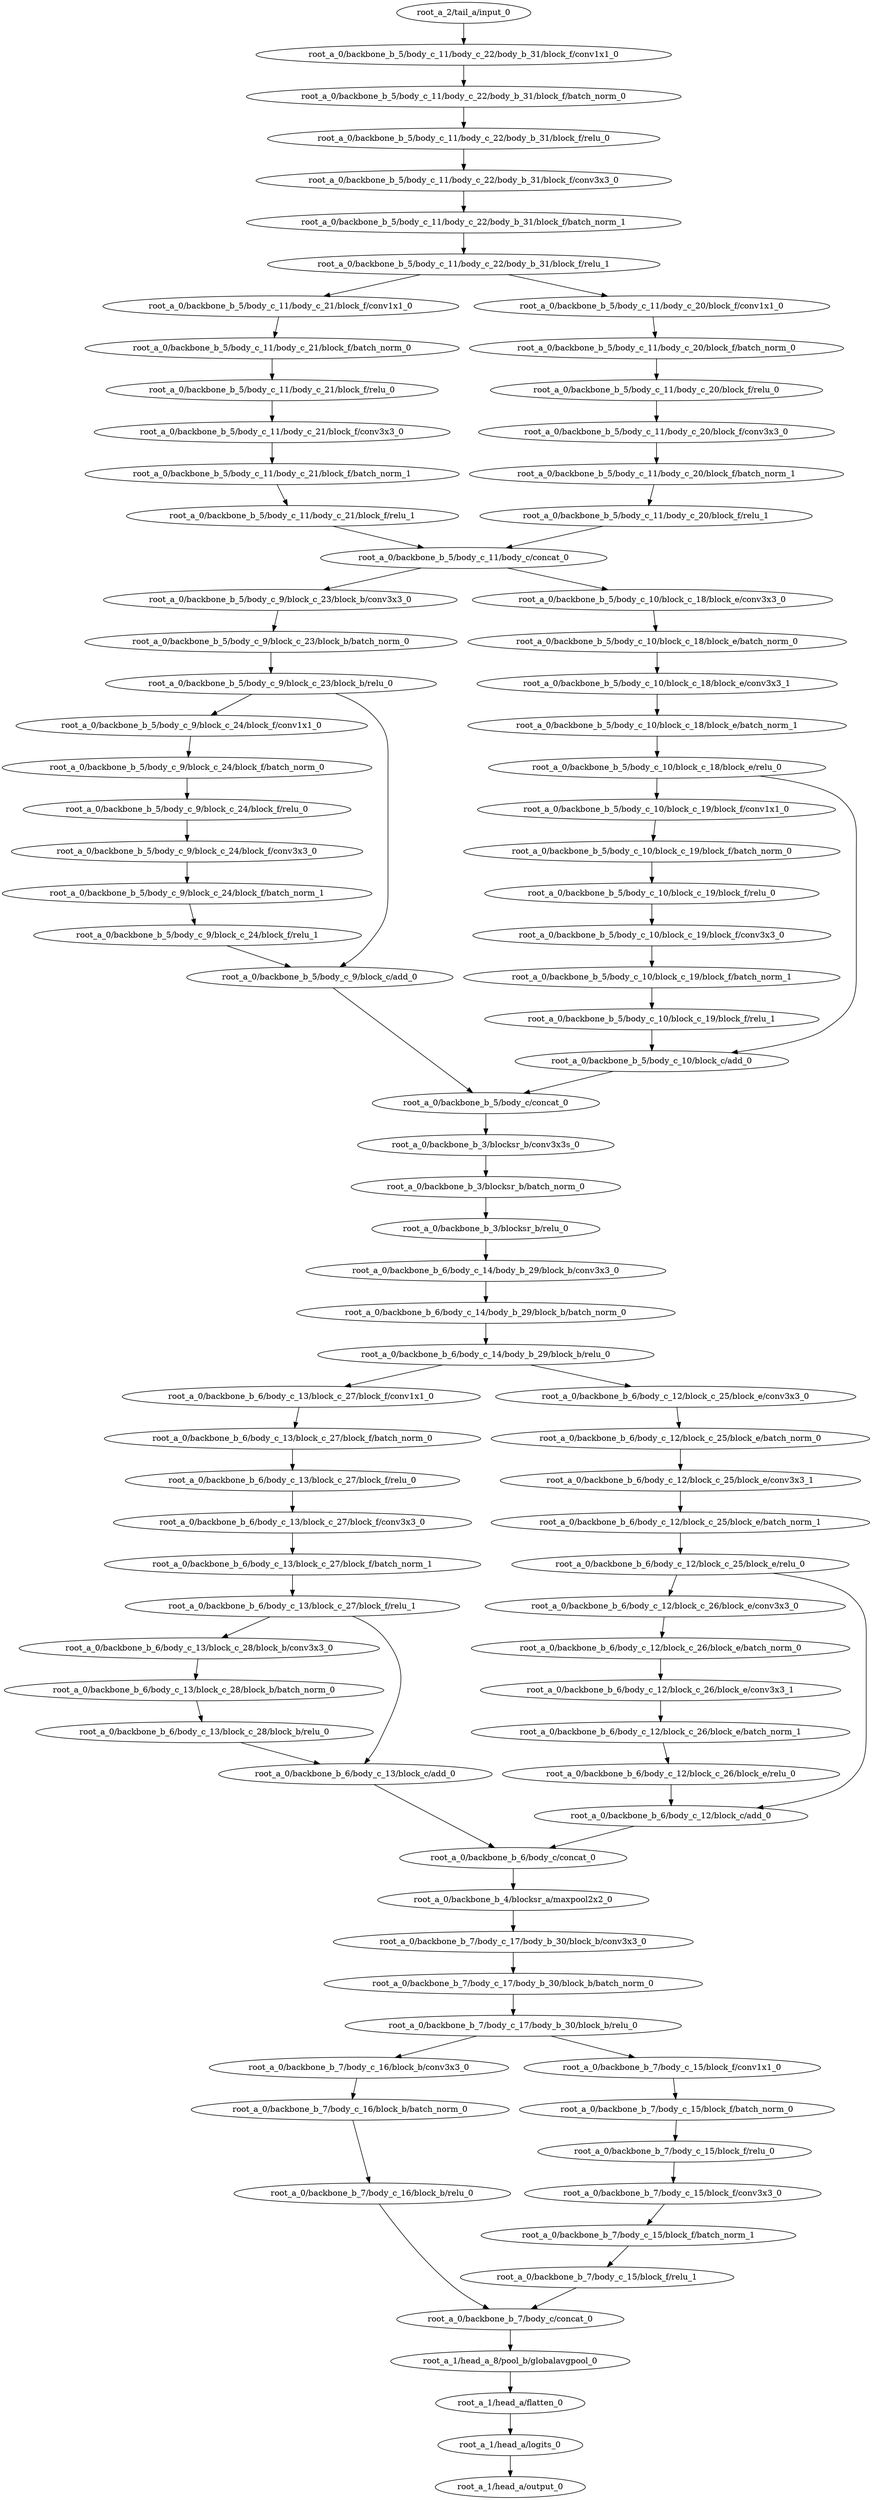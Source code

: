 digraph root_a {
	"root_a_2/tail_a/input_0"
	"root_a_0/backbone_b_5/body_c_11/body_c_22/body_b_31/block_f/conv1x1_0"
	"root_a_0/backbone_b_5/body_c_11/body_c_22/body_b_31/block_f/batch_norm_0"
	"root_a_0/backbone_b_5/body_c_11/body_c_22/body_b_31/block_f/relu_0"
	"root_a_0/backbone_b_5/body_c_11/body_c_22/body_b_31/block_f/conv3x3_0"
	"root_a_0/backbone_b_5/body_c_11/body_c_22/body_b_31/block_f/batch_norm_1"
	"root_a_0/backbone_b_5/body_c_11/body_c_22/body_b_31/block_f/relu_1"
	"root_a_0/backbone_b_5/body_c_11/body_c_21/block_f/conv1x1_0"
	"root_a_0/backbone_b_5/body_c_11/body_c_21/block_f/batch_norm_0"
	"root_a_0/backbone_b_5/body_c_11/body_c_21/block_f/relu_0"
	"root_a_0/backbone_b_5/body_c_11/body_c_21/block_f/conv3x3_0"
	"root_a_0/backbone_b_5/body_c_11/body_c_21/block_f/batch_norm_1"
	"root_a_0/backbone_b_5/body_c_11/body_c_21/block_f/relu_1"
	"root_a_0/backbone_b_5/body_c_11/body_c_20/block_f/conv1x1_0"
	"root_a_0/backbone_b_5/body_c_11/body_c_20/block_f/batch_norm_0"
	"root_a_0/backbone_b_5/body_c_11/body_c_20/block_f/relu_0"
	"root_a_0/backbone_b_5/body_c_11/body_c_20/block_f/conv3x3_0"
	"root_a_0/backbone_b_5/body_c_11/body_c_20/block_f/batch_norm_1"
	"root_a_0/backbone_b_5/body_c_11/body_c_20/block_f/relu_1"
	"root_a_0/backbone_b_5/body_c_11/body_c/concat_0"
	"root_a_0/backbone_b_5/body_c_9/block_c_23/block_b/conv3x3_0"
	"root_a_0/backbone_b_5/body_c_9/block_c_23/block_b/batch_norm_0"
	"root_a_0/backbone_b_5/body_c_9/block_c_23/block_b/relu_0"
	"root_a_0/backbone_b_5/body_c_9/block_c_24/block_f/conv1x1_0"
	"root_a_0/backbone_b_5/body_c_9/block_c_24/block_f/batch_norm_0"
	"root_a_0/backbone_b_5/body_c_9/block_c_24/block_f/relu_0"
	"root_a_0/backbone_b_5/body_c_9/block_c_24/block_f/conv3x3_0"
	"root_a_0/backbone_b_5/body_c_9/block_c_24/block_f/batch_norm_1"
	"root_a_0/backbone_b_5/body_c_9/block_c_24/block_f/relu_1"
	"root_a_0/backbone_b_5/body_c_9/block_c/add_0"
	"root_a_0/backbone_b_5/body_c_10/block_c_18/block_e/conv3x3_0"
	"root_a_0/backbone_b_5/body_c_10/block_c_18/block_e/batch_norm_0"
	"root_a_0/backbone_b_5/body_c_10/block_c_18/block_e/conv3x3_1"
	"root_a_0/backbone_b_5/body_c_10/block_c_18/block_e/batch_norm_1"
	"root_a_0/backbone_b_5/body_c_10/block_c_18/block_e/relu_0"
	"root_a_0/backbone_b_5/body_c_10/block_c_19/block_f/conv1x1_0"
	"root_a_0/backbone_b_5/body_c_10/block_c_19/block_f/batch_norm_0"
	"root_a_0/backbone_b_5/body_c_10/block_c_19/block_f/relu_0"
	"root_a_0/backbone_b_5/body_c_10/block_c_19/block_f/conv3x3_0"
	"root_a_0/backbone_b_5/body_c_10/block_c_19/block_f/batch_norm_1"
	"root_a_0/backbone_b_5/body_c_10/block_c_19/block_f/relu_1"
	"root_a_0/backbone_b_5/body_c_10/block_c/add_0"
	"root_a_0/backbone_b_5/body_c/concat_0"
	"root_a_0/backbone_b_3/blocksr_b/conv3x3s_0"
	"root_a_0/backbone_b_3/blocksr_b/batch_norm_0"
	"root_a_0/backbone_b_3/blocksr_b/relu_0"
	"root_a_0/backbone_b_6/body_c_14/body_b_29/block_b/conv3x3_0"
	"root_a_0/backbone_b_6/body_c_14/body_b_29/block_b/batch_norm_0"
	"root_a_0/backbone_b_6/body_c_14/body_b_29/block_b/relu_0"
	"root_a_0/backbone_b_6/body_c_13/block_c_27/block_f/conv1x1_0"
	"root_a_0/backbone_b_6/body_c_13/block_c_27/block_f/batch_norm_0"
	"root_a_0/backbone_b_6/body_c_13/block_c_27/block_f/relu_0"
	"root_a_0/backbone_b_6/body_c_13/block_c_27/block_f/conv3x3_0"
	"root_a_0/backbone_b_6/body_c_13/block_c_27/block_f/batch_norm_1"
	"root_a_0/backbone_b_6/body_c_13/block_c_27/block_f/relu_1"
	"root_a_0/backbone_b_6/body_c_13/block_c_28/block_b/conv3x3_0"
	"root_a_0/backbone_b_6/body_c_13/block_c_28/block_b/batch_norm_0"
	"root_a_0/backbone_b_6/body_c_13/block_c_28/block_b/relu_0"
	"root_a_0/backbone_b_6/body_c_13/block_c/add_0"
	"root_a_0/backbone_b_6/body_c_12/block_c_25/block_e/conv3x3_0"
	"root_a_0/backbone_b_6/body_c_12/block_c_25/block_e/batch_norm_0"
	"root_a_0/backbone_b_6/body_c_12/block_c_25/block_e/conv3x3_1"
	"root_a_0/backbone_b_6/body_c_12/block_c_25/block_e/batch_norm_1"
	"root_a_0/backbone_b_6/body_c_12/block_c_25/block_e/relu_0"
	"root_a_0/backbone_b_6/body_c_12/block_c_26/block_e/conv3x3_0"
	"root_a_0/backbone_b_6/body_c_12/block_c_26/block_e/batch_norm_0"
	"root_a_0/backbone_b_6/body_c_12/block_c_26/block_e/conv3x3_1"
	"root_a_0/backbone_b_6/body_c_12/block_c_26/block_e/batch_norm_1"
	"root_a_0/backbone_b_6/body_c_12/block_c_26/block_e/relu_0"
	"root_a_0/backbone_b_6/body_c_12/block_c/add_0"
	"root_a_0/backbone_b_6/body_c/concat_0"
	"root_a_0/backbone_b_4/blocksr_a/maxpool2x2_0"
	"root_a_0/backbone_b_7/body_c_17/body_b_30/block_b/conv3x3_0"
	"root_a_0/backbone_b_7/body_c_17/body_b_30/block_b/batch_norm_0"
	"root_a_0/backbone_b_7/body_c_17/body_b_30/block_b/relu_0"
	"root_a_0/backbone_b_7/body_c_16/block_b/conv3x3_0"
	"root_a_0/backbone_b_7/body_c_16/block_b/batch_norm_0"
	"root_a_0/backbone_b_7/body_c_16/block_b/relu_0"
	"root_a_0/backbone_b_7/body_c_15/block_f/conv1x1_0"
	"root_a_0/backbone_b_7/body_c_15/block_f/batch_norm_0"
	"root_a_0/backbone_b_7/body_c_15/block_f/relu_0"
	"root_a_0/backbone_b_7/body_c_15/block_f/conv3x3_0"
	"root_a_0/backbone_b_7/body_c_15/block_f/batch_norm_1"
	"root_a_0/backbone_b_7/body_c_15/block_f/relu_1"
	"root_a_0/backbone_b_7/body_c/concat_0"
	"root_a_1/head_a_8/pool_b/globalavgpool_0"
	"root_a_1/head_a/flatten_0"
	"root_a_1/head_a/logits_0"
	"root_a_1/head_a/output_0"

	"root_a_2/tail_a/input_0" -> "root_a_0/backbone_b_5/body_c_11/body_c_22/body_b_31/block_f/conv1x1_0"
	"root_a_0/backbone_b_5/body_c_11/body_c_22/body_b_31/block_f/conv1x1_0" -> "root_a_0/backbone_b_5/body_c_11/body_c_22/body_b_31/block_f/batch_norm_0"
	"root_a_0/backbone_b_5/body_c_11/body_c_22/body_b_31/block_f/batch_norm_0" -> "root_a_0/backbone_b_5/body_c_11/body_c_22/body_b_31/block_f/relu_0"
	"root_a_0/backbone_b_5/body_c_11/body_c_22/body_b_31/block_f/relu_0" -> "root_a_0/backbone_b_5/body_c_11/body_c_22/body_b_31/block_f/conv3x3_0"
	"root_a_0/backbone_b_5/body_c_11/body_c_22/body_b_31/block_f/conv3x3_0" -> "root_a_0/backbone_b_5/body_c_11/body_c_22/body_b_31/block_f/batch_norm_1"
	"root_a_0/backbone_b_5/body_c_11/body_c_22/body_b_31/block_f/batch_norm_1" -> "root_a_0/backbone_b_5/body_c_11/body_c_22/body_b_31/block_f/relu_1"
	"root_a_0/backbone_b_5/body_c_11/body_c_22/body_b_31/block_f/relu_1" -> "root_a_0/backbone_b_5/body_c_11/body_c_21/block_f/conv1x1_0"
	"root_a_0/backbone_b_5/body_c_11/body_c_21/block_f/conv1x1_0" -> "root_a_0/backbone_b_5/body_c_11/body_c_21/block_f/batch_norm_0"
	"root_a_0/backbone_b_5/body_c_11/body_c_21/block_f/batch_norm_0" -> "root_a_0/backbone_b_5/body_c_11/body_c_21/block_f/relu_0"
	"root_a_0/backbone_b_5/body_c_11/body_c_21/block_f/relu_0" -> "root_a_0/backbone_b_5/body_c_11/body_c_21/block_f/conv3x3_0"
	"root_a_0/backbone_b_5/body_c_11/body_c_21/block_f/conv3x3_0" -> "root_a_0/backbone_b_5/body_c_11/body_c_21/block_f/batch_norm_1"
	"root_a_0/backbone_b_5/body_c_11/body_c_21/block_f/batch_norm_1" -> "root_a_0/backbone_b_5/body_c_11/body_c_21/block_f/relu_1"
	"root_a_0/backbone_b_5/body_c_11/body_c_22/body_b_31/block_f/relu_1" -> "root_a_0/backbone_b_5/body_c_11/body_c_20/block_f/conv1x1_0"
	"root_a_0/backbone_b_5/body_c_11/body_c_20/block_f/conv1x1_0" -> "root_a_0/backbone_b_5/body_c_11/body_c_20/block_f/batch_norm_0"
	"root_a_0/backbone_b_5/body_c_11/body_c_20/block_f/batch_norm_0" -> "root_a_0/backbone_b_5/body_c_11/body_c_20/block_f/relu_0"
	"root_a_0/backbone_b_5/body_c_11/body_c_20/block_f/relu_0" -> "root_a_0/backbone_b_5/body_c_11/body_c_20/block_f/conv3x3_0"
	"root_a_0/backbone_b_5/body_c_11/body_c_20/block_f/conv3x3_0" -> "root_a_0/backbone_b_5/body_c_11/body_c_20/block_f/batch_norm_1"
	"root_a_0/backbone_b_5/body_c_11/body_c_20/block_f/batch_norm_1" -> "root_a_0/backbone_b_5/body_c_11/body_c_20/block_f/relu_1"
	"root_a_0/backbone_b_5/body_c_11/body_c_21/block_f/relu_1" -> "root_a_0/backbone_b_5/body_c_11/body_c/concat_0"
	"root_a_0/backbone_b_5/body_c_11/body_c_20/block_f/relu_1" -> "root_a_0/backbone_b_5/body_c_11/body_c/concat_0"
	"root_a_0/backbone_b_5/body_c_11/body_c/concat_0" -> "root_a_0/backbone_b_5/body_c_9/block_c_23/block_b/conv3x3_0"
	"root_a_0/backbone_b_5/body_c_9/block_c_23/block_b/conv3x3_0" -> "root_a_0/backbone_b_5/body_c_9/block_c_23/block_b/batch_norm_0"
	"root_a_0/backbone_b_5/body_c_9/block_c_23/block_b/batch_norm_0" -> "root_a_0/backbone_b_5/body_c_9/block_c_23/block_b/relu_0"
	"root_a_0/backbone_b_5/body_c_9/block_c_23/block_b/relu_0" -> "root_a_0/backbone_b_5/body_c_9/block_c_24/block_f/conv1x1_0"
	"root_a_0/backbone_b_5/body_c_9/block_c_24/block_f/conv1x1_0" -> "root_a_0/backbone_b_5/body_c_9/block_c_24/block_f/batch_norm_0"
	"root_a_0/backbone_b_5/body_c_9/block_c_24/block_f/batch_norm_0" -> "root_a_0/backbone_b_5/body_c_9/block_c_24/block_f/relu_0"
	"root_a_0/backbone_b_5/body_c_9/block_c_24/block_f/relu_0" -> "root_a_0/backbone_b_5/body_c_9/block_c_24/block_f/conv3x3_0"
	"root_a_0/backbone_b_5/body_c_9/block_c_24/block_f/conv3x3_0" -> "root_a_0/backbone_b_5/body_c_9/block_c_24/block_f/batch_norm_1"
	"root_a_0/backbone_b_5/body_c_9/block_c_24/block_f/batch_norm_1" -> "root_a_0/backbone_b_5/body_c_9/block_c_24/block_f/relu_1"
	"root_a_0/backbone_b_5/body_c_9/block_c_24/block_f/relu_1" -> "root_a_0/backbone_b_5/body_c_9/block_c/add_0"
	"root_a_0/backbone_b_5/body_c_9/block_c_23/block_b/relu_0" -> "root_a_0/backbone_b_5/body_c_9/block_c/add_0"
	"root_a_0/backbone_b_5/body_c_11/body_c/concat_0" -> "root_a_0/backbone_b_5/body_c_10/block_c_18/block_e/conv3x3_0"
	"root_a_0/backbone_b_5/body_c_10/block_c_18/block_e/conv3x3_0" -> "root_a_0/backbone_b_5/body_c_10/block_c_18/block_e/batch_norm_0"
	"root_a_0/backbone_b_5/body_c_10/block_c_18/block_e/batch_norm_0" -> "root_a_0/backbone_b_5/body_c_10/block_c_18/block_e/conv3x3_1"
	"root_a_0/backbone_b_5/body_c_10/block_c_18/block_e/conv3x3_1" -> "root_a_0/backbone_b_5/body_c_10/block_c_18/block_e/batch_norm_1"
	"root_a_0/backbone_b_5/body_c_10/block_c_18/block_e/batch_norm_1" -> "root_a_0/backbone_b_5/body_c_10/block_c_18/block_e/relu_0"
	"root_a_0/backbone_b_5/body_c_10/block_c_18/block_e/relu_0" -> "root_a_0/backbone_b_5/body_c_10/block_c_19/block_f/conv1x1_0"
	"root_a_0/backbone_b_5/body_c_10/block_c_19/block_f/conv1x1_0" -> "root_a_0/backbone_b_5/body_c_10/block_c_19/block_f/batch_norm_0"
	"root_a_0/backbone_b_5/body_c_10/block_c_19/block_f/batch_norm_0" -> "root_a_0/backbone_b_5/body_c_10/block_c_19/block_f/relu_0"
	"root_a_0/backbone_b_5/body_c_10/block_c_19/block_f/relu_0" -> "root_a_0/backbone_b_5/body_c_10/block_c_19/block_f/conv3x3_0"
	"root_a_0/backbone_b_5/body_c_10/block_c_19/block_f/conv3x3_0" -> "root_a_0/backbone_b_5/body_c_10/block_c_19/block_f/batch_norm_1"
	"root_a_0/backbone_b_5/body_c_10/block_c_19/block_f/batch_norm_1" -> "root_a_0/backbone_b_5/body_c_10/block_c_19/block_f/relu_1"
	"root_a_0/backbone_b_5/body_c_10/block_c_19/block_f/relu_1" -> "root_a_0/backbone_b_5/body_c_10/block_c/add_0"
	"root_a_0/backbone_b_5/body_c_10/block_c_18/block_e/relu_0" -> "root_a_0/backbone_b_5/body_c_10/block_c/add_0"
	"root_a_0/backbone_b_5/body_c_9/block_c/add_0" -> "root_a_0/backbone_b_5/body_c/concat_0"
	"root_a_0/backbone_b_5/body_c_10/block_c/add_0" -> "root_a_0/backbone_b_5/body_c/concat_0"
	"root_a_0/backbone_b_5/body_c/concat_0" -> "root_a_0/backbone_b_3/blocksr_b/conv3x3s_0"
	"root_a_0/backbone_b_3/blocksr_b/conv3x3s_0" -> "root_a_0/backbone_b_3/blocksr_b/batch_norm_0"
	"root_a_0/backbone_b_3/blocksr_b/batch_norm_0" -> "root_a_0/backbone_b_3/blocksr_b/relu_0"
	"root_a_0/backbone_b_3/blocksr_b/relu_0" -> "root_a_0/backbone_b_6/body_c_14/body_b_29/block_b/conv3x3_0"
	"root_a_0/backbone_b_6/body_c_14/body_b_29/block_b/conv3x3_0" -> "root_a_0/backbone_b_6/body_c_14/body_b_29/block_b/batch_norm_0"
	"root_a_0/backbone_b_6/body_c_14/body_b_29/block_b/batch_norm_0" -> "root_a_0/backbone_b_6/body_c_14/body_b_29/block_b/relu_0"
	"root_a_0/backbone_b_6/body_c_14/body_b_29/block_b/relu_0" -> "root_a_0/backbone_b_6/body_c_13/block_c_27/block_f/conv1x1_0"
	"root_a_0/backbone_b_6/body_c_13/block_c_27/block_f/conv1x1_0" -> "root_a_0/backbone_b_6/body_c_13/block_c_27/block_f/batch_norm_0"
	"root_a_0/backbone_b_6/body_c_13/block_c_27/block_f/batch_norm_0" -> "root_a_0/backbone_b_6/body_c_13/block_c_27/block_f/relu_0"
	"root_a_0/backbone_b_6/body_c_13/block_c_27/block_f/relu_0" -> "root_a_0/backbone_b_6/body_c_13/block_c_27/block_f/conv3x3_0"
	"root_a_0/backbone_b_6/body_c_13/block_c_27/block_f/conv3x3_0" -> "root_a_0/backbone_b_6/body_c_13/block_c_27/block_f/batch_norm_1"
	"root_a_0/backbone_b_6/body_c_13/block_c_27/block_f/batch_norm_1" -> "root_a_0/backbone_b_6/body_c_13/block_c_27/block_f/relu_1"
	"root_a_0/backbone_b_6/body_c_13/block_c_27/block_f/relu_1" -> "root_a_0/backbone_b_6/body_c_13/block_c_28/block_b/conv3x3_0"
	"root_a_0/backbone_b_6/body_c_13/block_c_28/block_b/conv3x3_0" -> "root_a_0/backbone_b_6/body_c_13/block_c_28/block_b/batch_norm_0"
	"root_a_0/backbone_b_6/body_c_13/block_c_28/block_b/batch_norm_0" -> "root_a_0/backbone_b_6/body_c_13/block_c_28/block_b/relu_0"
	"root_a_0/backbone_b_6/body_c_13/block_c_27/block_f/relu_1" -> "root_a_0/backbone_b_6/body_c_13/block_c/add_0"
	"root_a_0/backbone_b_6/body_c_13/block_c_28/block_b/relu_0" -> "root_a_0/backbone_b_6/body_c_13/block_c/add_0"
	"root_a_0/backbone_b_6/body_c_14/body_b_29/block_b/relu_0" -> "root_a_0/backbone_b_6/body_c_12/block_c_25/block_e/conv3x3_0"
	"root_a_0/backbone_b_6/body_c_12/block_c_25/block_e/conv3x3_0" -> "root_a_0/backbone_b_6/body_c_12/block_c_25/block_e/batch_norm_0"
	"root_a_0/backbone_b_6/body_c_12/block_c_25/block_e/batch_norm_0" -> "root_a_0/backbone_b_6/body_c_12/block_c_25/block_e/conv3x3_1"
	"root_a_0/backbone_b_6/body_c_12/block_c_25/block_e/conv3x3_1" -> "root_a_0/backbone_b_6/body_c_12/block_c_25/block_e/batch_norm_1"
	"root_a_0/backbone_b_6/body_c_12/block_c_25/block_e/batch_norm_1" -> "root_a_0/backbone_b_6/body_c_12/block_c_25/block_e/relu_0"
	"root_a_0/backbone_b_6/body_c_12/block_c_25/block_e/relu_0" -> "root_a_0/backbone_b_6/body_c_12/block_c_26/block_e/conv3x3_0"
	"root_a_0/backbone_b_6/body_c_12/block_c_26/block_e/conv3x3_0" -> "root_a_0/backbone_b_6/body_c_12/block_c_26/block_e/batch_norm_0"
	"root_a_0/backbone_b_6/body_c_12/block_c_26/block_e/batch_norm_0" -> "root_a_0/backbone_b_6/body_c_12/block_c_26/block_e/conv3x3_1"
	"root_a_0/backbone_b_6/body_c_12/block_c_26/block_e/conv3x3_1" -> "root_a_0/backbone_b_6/body_c_12/block_c_26/block_e/batch_norm_1"
	"root_a_0/backbone_b_6/body_c_12/block_c_26/block_e/batch_norm_1" -> "root_a_0/backbone_b_6/body_c_12/block_c_26/block_e/relu_0"
	"root_a_0/backbone_b_6/body_c_12/block_c_25/block_e/relu_0" -> "root_a_0/backbone_b_6/body_c_12/block_c/add_0"
	"root_a_0/backbone_b_6/body_c_12/block_c_26/block_e/relu_0" -> "root_a_0/backbone_b_6/body_c_12/block_c/add_0"
	"root_a_0/backbone_b_6/body_c_13/block_c/add_0" -> "root_a_0/backbone_b_6/body_c/concat_0"
	"root_a_0/backbone_b_6/body_c_12/block_c/add_0" -> "root_a_0/backbone_b_6/body_c/concat_0"
	"root_a_0/backbone_b_6/body_c/concat_0" -> "root_a_0/backbone_b_4/blocksr_a/maxpool2x2_0"
	"root_a_0/backbone_b_4/blocksr_a/maxpool2x2_0" -> "root_a_0/backbone_b_7/body_c_17/body_b_30/block_b/conv3x3_0"
	"root_a_0/backbone_b_7/body_c_17/body_b_30/block_b/conv3x3_0" -> "root_a_0/backbone_b_7/body_c_17/body_b_30/block_b/batch_norm_0"
	"root_a_0/backbone_b_7/body_c_17/body_b_30/block_b/batch_norm_0" -> "root_a_0/backbone_b_7/body_c_17/body_b_30/block_b/relu_0"
	"root_a_0/backbone_b_7/body_c_17/body_b_30/block_b/relu_0" -> "root_a_0/backbone_b_7/body_c_16/block_b/conv3x3_0"
	"root_a_0/backbone_b_7/body_c_16/block_b/conv3x3_0" -> "root_a_0/backbone_b_7/body_c_16/block_b/batch_norm_0"
	"root_a_0/backbone_b_7/body_c_16/block_b/batch_norm_0" -> "root_a_0/backbone_b_7/body_c_16/block_b/relu_0"
	"root_a_0/backbone_b_7/body_c_17/body_b_30/block_b/relu_0" -> "root_a_0/backbone_b_7/body_c_15/block_f/conv1x1_0"
	"root_a_0/backbone_b_7/body_c_15/block_f/conv1x1_0" -> "root_a_0/backbone_b_7/body_c_15/block_f/batch_norm_0"
	"root_a_0/backbone_b_7/body_c_15/block_f/batch_norm_0" -> "root_a_0/backbone_b_7/body_c_15/block_f/relu_0"
	"root_a_0/backbone_b_7/body_c_15/block_f/relu_0" -> "root_a_0/backbone_b_7/body_c_15/block_f/conv3x3_0"
	"root_a_0/backbone_b_7/body_c_15/block_f/conv3x3_0" -> "root_a_0/backbone_b_7/body_c_15/block_f/batch_norm_1"
	"root_a_0/backbone_b_7/body_c_15/block_f/batch_norm_1" -> "root_a_0/backbone_b_7/body_c_15/block_f/relu_1"
	"root_a_0/backbone_b_7/body_c_16/block_b/relu_0" -> "root_a_0/backbone_b_7/body_c/concat_0"
	"root_a_0/backbone_b_7/body_c_15/block_f/relu_1" -> "root_a_0/backbone_b_7/body_c/concat_0"
	"root_a_0/backbone_b_7/body_c/concat_0" -> "root_a_1/head_a_8/pool_b/globalavgpool_0"
	"root_a_1/head_a_8/pool_b/globalavgpool_0" -> "root_a_1/head_a/flatten_0"
	"root_a_1/head_a/flatten_0" -> "root_a_1/head_a/logits_0"
	"root_a_1/head_a/logits_0" -> "root_a_1/head_a/output_0"

}